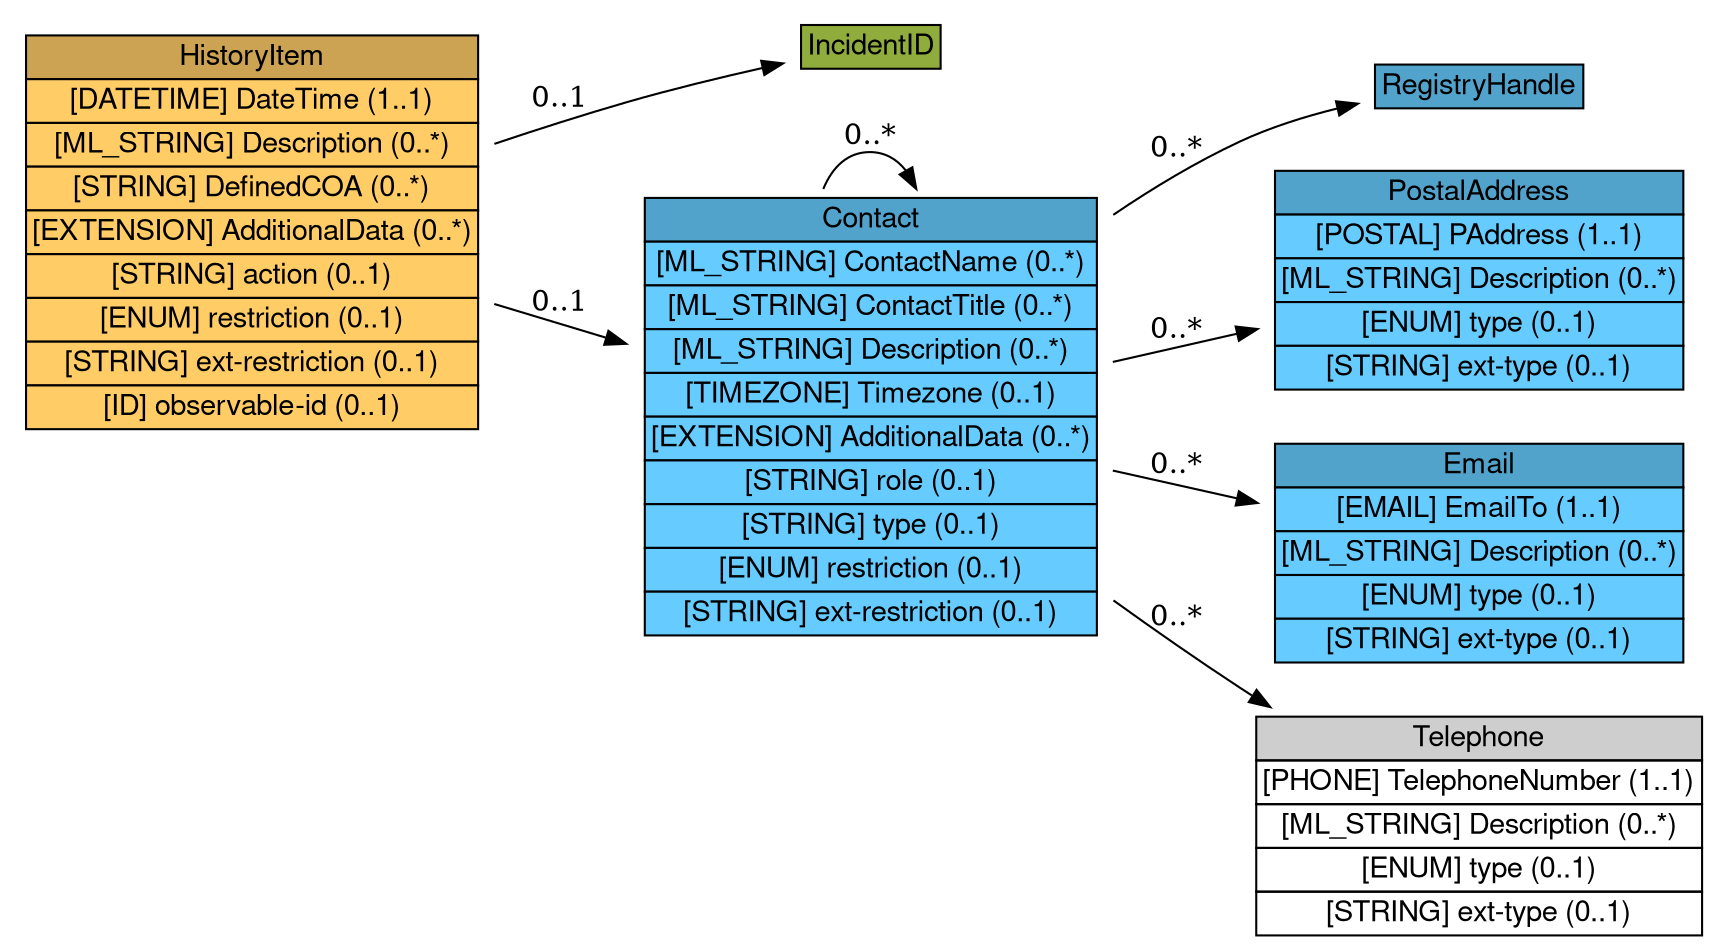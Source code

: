 digraph HistoryItem {
	graph [bb="0,0,812,448.5",
		rankdir=LR
	];
	node [label="\N"];
	HistoryItem	 [height=2.7361,
		label=<<table BORDER="0" CELLBORDER="1" CELLSPACING="0"> <tr> <td BGCOLOR="#cca352" HREF="/idmef_parser/IODEFv2/HistoryItem.html" TITLE="The HistoryItem class is an entry in the History (Section 3.13) log that documents a particular action or event that occurred in the course of handling the incident. The details of the entry are a free-form text description, but each can be categorized with the type attribute. "><FONT FACE="Nimbus Sans L">HistoryItem</FONT></td> </tr>" %<tr><td BGCOLOR="#FFCC66"  HREF="/idmef_parser/IODEFv2/HistoryItem.html" TITLE="A timestamp of this entry in the history log."><FONT FACE="Nimbus Sans L">[DATETIME] DateTime (1..1)</FONT></td></tr>%<tr><td BGCOLOR="#FFCC66"  HREF="/idmef_parser/IODEFv2/HistoryItem.html" TITLE="A free-form text description of the action or event."><FONT FACE="Nimbus Sans L">[ML_STRING] Description (0..*)</FONT></td></tr>%<tr><td BGCOLOR="#FFCC66"  HREF="/idmef_parser/IODEFv2/HistoryItem.html" TITLE="An identifier meaningful to the sender and recipient of this document that references a course of action (COA).  This class MUST be present if the action attribute is set to &quot;defined-coa&quot;."><FONT FACE="Nimbus Sans L">[STRING] DefinedCOA (0..*)</FONT></td></tr>%<tr><td BGCOLOR="#FFCC66"  HREF="/idmef_parser/IODEFv2/HistoryItem.html" TITLE="A mechanism by which to extend the data model."><FONT FACE="Nimbus Sans L">[EXTENSION] AdditionalData (0..*)</FONT></td></tr>%<tr><td BGCOLOR="#FFCC66"  HREF="/idmef_parser/IODEFv2/HistoryItem.html" TITLE="A means by which to extend the action attribute.  See Section 5.1.1."><FONT FACE="Nimbus Sans L">[STRING] action (0..1)</FONT></td></tr>%<tr><td BGCOLOR="#FFCC66"  HREF="/idmef_parser/IODEFv2/HistoryItem.html" TITLE="See Section 3.3.1."><FONT FACE="Nimbus Sans L">[ENUM] restriction (0..1)</FONT></td></tr>%<tr><td BGCOLOR="#FFCC66"  HREF="/idmef_parser/IODEFv2/HistoryItem.html" TITLE="A means by which to extend the restriction attribute.  See Section 5.1.1."><FONT FACE="Nimbus Sans L">[STRING] ext-restriction (0..1)</FONT></td></tr>%<tr><td BGCOLOR="#FFCC66"  HREF="/idmef_parser/IODEFv2/HistoryItem.html" TITLE="See Section 3.3.2."><FONT FACE="Nimbus Sans L">[ID] observable-id (0..1)</FONT></td></tr>%</table>>,
		pos="116.5,341.5",
		shape=plaintext,
		width=3.2361];
	IncidentID	 [height=0.5,
		label=<<table BORDER="0" CELLBORDER="1" CELLSPACING="0"> <tr> <td BGCOLOR="#90ac3d" HREF="/idmef_parser/IODEFv2/IncidentID.html" TITLE="The IncidentID class represents a tracking number that is unique in the context of the CSIRT. It serves as an identifier for an incident or a document identifier when sharing indicators. This identifier would serve as an index into a CSIRT&#39;s incident handling or knowledge management system. "><FONT FACE="Nimbus Sans L">IncidentID</FONT></td> </tr>" %</table>>,
		pos="408.5,430.5",
		shape=plaintext,
		width=1.1528];
	HistoryItem -> IncidentID	 [label="0..1",
		lp="262.5,405",
		pos="e,366.96,422.06 233.44,384.85 252.88,391.47 272.92,397.94 292,403.5 313.06,409.64 336.58,415.31 356.94,419.85"];
	Contact	 [height=3.0278,
		label=<<table BORDER="0" CELLBORDER="1" CELLSPACING="0"> <tr> <td BGCOLOR="#52a3cc" HREF="/idmef_parser/IODEFv2/Contact.html" TITLE="The Contact class describes contact information for organizations and personnel involved in the incident. This class allows for the naming of the involved party, specifying contact information for them, and identifying their role in the incident. "><FONT FACE="Nimbus Sans L">Contact</FONT></td> </tr>" %<tr><td BGCOLOR="#66CCFF"  HREF="/idmef_parser/IODEFv2/Contact.html" TITLE="The name of the contact.  The contact may either be an organization or a person.  The type attribute disambiguates the semantics."><FONT FACE="Nimbus Sans L">[ML_STRING] ContactName (0..*)</FONT></td></tr>%<tr><td BGCOLOR="#66CCFF"  HREF="/idmef_parser/IODEFv2/Contact.html" TITLE="The title for the individual named in the ContactName."><FONT FACE="Nimbus Sans L">[ML_STRING] ContactTitle (0..*)</FONT></td></tr>%<tr><td BGCOLOR="#66CCFF"  HREF="/idmef_parser/IODEFv2/Contact.html" TITLE="A free-form text description of the contact."><FONT FACE="Nimbus Sans L">[ML_STRING] Description (0..*)</FONT></td></tr>%<tr><td BGCOLOR="#66CCFF"  HREF="/idmef_parser/IODEFv2/Contact.html" TITLE="The timezone in which the contact resides."><FONT FACE="Nimbus Sans L">[TIMEZONE] Timezone (0..1)</FONT></td></tr>%<tr><td BGCOLOR="#66CCFF"  HREF="/idmef_parser/IODEFv2/Contact.html" TITLE="A mechanism by which to extend the data model."><FONT FACE="Nimbus Sans L">[EXTENSION] AdditionalData (0..*)</FONT></td></tr>%<tr><td BGCOLOR="#66CCFF"  HREF="/idmef_parser/IODEFv2/Contact.html" TITLE="A means by which to extend the role attribute. See Section 5.1.1."><FONT FACE="Nimbus Sans L">[STRING] role (0..1)</FONT></td></tr>%<tr><td BGCOLOR="#66CCFF"  HREF="/idmef_parser/IODEFv2/Contact.html" TITLE="A means by which to extend the type attribute. See Section 5.1.1."><FONT FACE="Nimbus Sans L">[STRING] type (0..1)</FONT></td></tr>%<tr><td BGCOLOR="#66CCFF"  HREF="/idmef_parser/IODEFv2/Contact.html" TITLE="See Section 3.3.1."><FONT FACE="Nimbus Sans L">[ENUM] restriction (0..1)</FONT></td></tr>%<tr><td BGCOLOR="#66CCFF"  HREF="/idmef_parser/IODEFv2/Contact.html" TITLE="A means by which to extend the restriction attribute.  See Section 5.1.1."><FONT FACE="Nimbus Sans L">[STRING] ext-restriction (0..1)</FONT></td></tr>%</table>>,
		pos="408.5,252.5",
		shape=plaintext,
		width=3.2361];
	HistoryItem -> Contact	 [label="0..1",
		lp="262.5,307",
		pos="e,291.54,288.15 233.17,305.94 249.08,301.09 265.49,296.09 281.57,291.19"];
	Contact -> Contact	 [label="0..*",
		lp="408.5,387",
		pos="e,430.82,361.79 386.18,361.79 390.65,372.62 398.09,379.5 408.5,379.5 415.66,379.5 421.41,376.25 425.76,370.69"];
	RegistryHandle	 [height=0.5,
		label=<<table BORDER="0" CELLBORDER="1" CELLSPACING="0"> <tr> <td BGCOLOR="#52a3cc" HREF="/idmef_parser/IODEFv2/RegistryHandle.html" TITLE="The RegistryHandle class represents a handle into an Internet registry or community-specific database. "><FONT FACE="Nimbus Sans L">RegistryHandle</FONT></td> </tr>" %</table>>,
		pos="698,411.5",
		shape=plaintext,
		width=1.5972];
	Contact -> RegistryHandle	 [label="0..*",
		lp="554.5,381",
		pos="e,640.49,402.7 525.13,350.39 544.03,363.19 563.98,375.11 584,384.5 598.42,391.27 614.7,396.42 630.33,400.32"];
	PostalAddress	 [height=1.5694,
		label=<<table BORDER="0" CELLBORDER="1" CELLSPACING="0"> <tr> <td BGCOLOR="#52a3cc" HREF="/idmef_parser/IODEFv2/PostalAddress.html" TITLE="The PostalAddress class specifies a postal address and associated annotation. "><FONT FACE="Nimbus Sans L">PostalAddress</FONT></td> </tr>" %<tr><td BGCOLOR="#66CCFF"  HREF="/idmef_parser/IODEFv2/PostalAddress.html" TITLE="A postal address."><FONT FACE="Nimbus Sans L">[POSTAL] PAddress (1..1)</FONT></td></tr>%<tr><td BGCOLOR="#66CCFF"  HREF="/idmef_parser/IODEFv2/PostalAddress.html" TITLE="A free-form text description of the address."><FONT FACE="Nimbus Sans L">[ML_STRING] Description (0..*)</FONT></td></tr>%<tr><td BGCOLOR="#66CCFF"  HREF="/idmef_parser/IODEFv2/PostalAddress.html" TITLE="Categorizes the type of address described in the PAddress class.  These values are maintained in the &quot;PostalAddress-type&quot; IANA registry per Section 10.2."><FONT FACE="Nimbus Sans L">[ENUM] type (0..1)</FONT></td></tr>%<tr><td BGCOLOR="#66CCFF"  HREF="/idmef_parser/IODEFv2/PostalAddress.html" TITLE="A means by which to extend the type attribute. See Section 5.1.1."><FONT FACE="Nimbus Sans L">[STRING] ext-type (0..1)</FONT></td></tr>%</table>>,
		pos="698,318.5",
		shape=plaintext,
		width=2.9444];
	Contact -> PostalAddress	 [label="0..*",
		lp="554.5,294",
		pos="e,591.86,294.3 525.42,279.15 544.04,283.4 563.3,287.79 581.9,292.03"];
	Email	 [height=1.5694,
		label=<<table BORDER="0" CELLBORDER="1" CELLSPACING="0"> <tr> <td BGCOLOR="#52a3cc" HREF="/idmef_parser/IODEFv2/Email.html" TITLE="The Email class specifies an email address and associated annotation. "><FONT FACE="Nimbus Sans L">Email</FONT></td> </tr>" %<tr><td BGCOLOR="#66CCFF"  HREF="/idmef_parser/IODEFv2/Email.html" TITLE="An email address."><FONT FACE="Nimbus Sans L">[EMAIL] EmailTo (1..1)</FONT></td></tr>%<tr><td BGCOLOR="#66CCFF"  HREF="/idmef_parser/IODEFv2/Email.html" TITLE="A free-form text description of the email address."><FONT FACE="Nimbus Sans L">[ML_STRING] Description (0..*)</FONT></td></tr>%<tr><td BGCOLOR="#66CCFF"  HREF="/idmef_parser/IODEFv2/Email.html" TITLE="Categorizes the type of email address described in the EmailTo class.  These values are maintained in the &quot;Email- type&quot; IANA registry per Section 10.2."><FONT FACE="Nimbus Sans L">[ENUM] type (0..1)</FONT></td></tr>%<tr><td BGCOLOR="#66CCFF"  HREF="/idmef_parser/IODEFv2/Email.html" TITLE="A means by which to extend the type attribute. See Section 5.1.1."><FONT FACE="Nimbus Sans L">[STRING] ext-type (0..1)</FONT></td></tr>%</table>>,
		pos="698,187.5",
		shape=plaintext,
		width=2.9444];
	Contact -> Email	 [label="0..*",
		lp="554.5,229",
		pos="e,591.86,211.33 525.42,226.25 544.04,222.07 563.3,217.74 581.9,213.57"];
	Telephone	 [height=1.5694,
		label=<<table BORDER="0" CELLBORDER="1" CELLSPACING="0"> <tr> <td BGCOLOR="#CECECE" HREF="/idmef_parser/IODEFv2/Telephone.html" TITLE="The Telephone class describes a telephone number and associated annotation. "><FONT FACE="Nimbus Sans L">Telephone</FONT></td> </tr>" %<tr><td  HREF="/idmef_parser/IODEFv2/Telephone.html" TITLE="A telephone number."><FONT FACE="Nimbus Sans L">[PHONE] TelephoneNumber (1..1)</FONT></td></tr>%<tr><td  HREF="/idmef_parser/IODEFv2/Telephone.html" TITLE="A free-form text description of the phone number."><FONT FACE="Nimbus Sans L">[ML_STRING] Description (0..*)</FONT></td></tr>%<tr><td  HREF="/idmef_parser/IODEFv2/Telephone.html" TITLE="Categorizes the type of telephone number described in the TelephoneNumber class.  These values are maintained in the &quot;Telephone-type&quot; IANA registry per Section 10.2."><FONT FACE="Nimbus Sans L">[ENUM] type (0..1)</FONT></td></tr>%<tr><td  HREF="/idmef_parser/IODEFv2/Telephone.html" TITLE="A means by which to extend the type attribute. See Section 5.1.1."><FONT FACE="Nimbus Sans L">[STRING] ext-type (0..1)</FONT></td></tr>%</table>>,
		pos="698,56.5",
		shape=plaintext,
		width=3.1667];
	Contact -> Telephone	 [label="0..*",
		lp="554.5,156",
		pos="e,598.72,113.07 525.2,163.23 544.58,149.23 564.67,135.2 584,122.5 585.94,121.22 587.91,119.95 589.9,118.67"];
}
